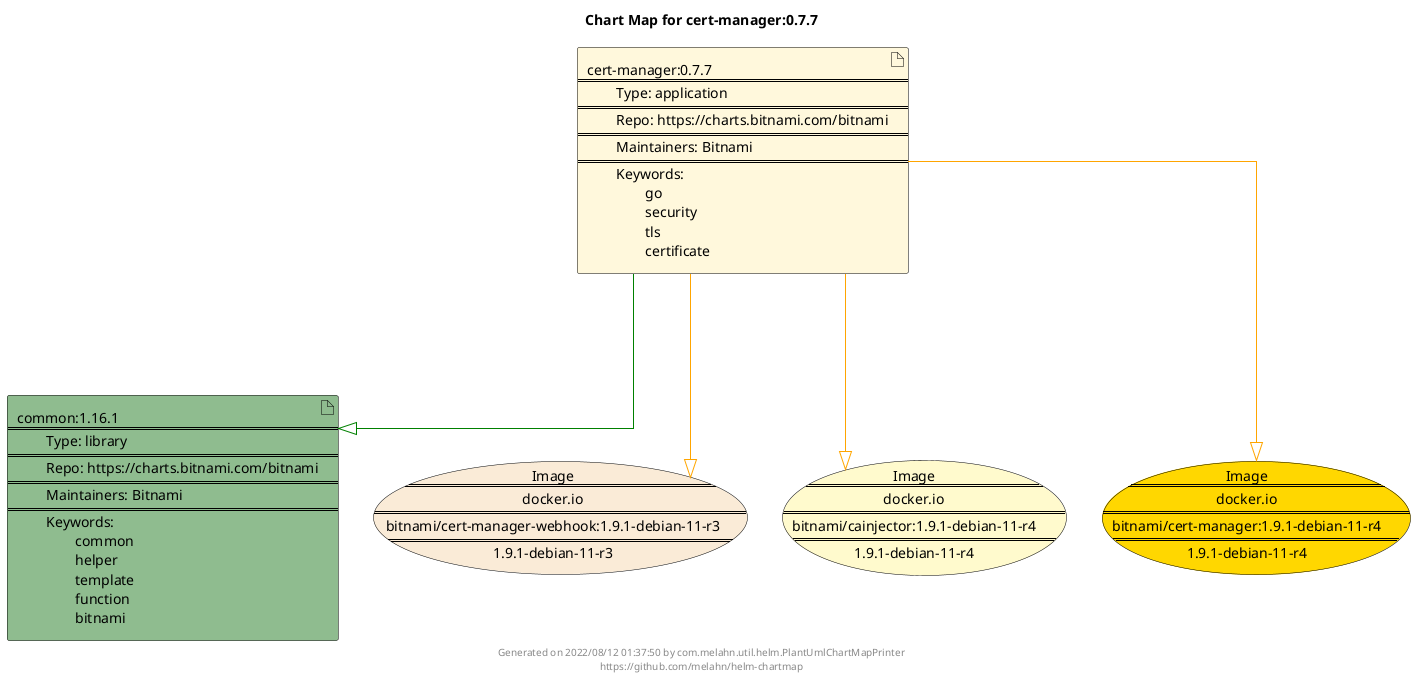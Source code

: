@startuml
skinparam linetype ortho
skinparam backgroundColor white
skinparam usecaseBorderColor black
skinparam usecaseArrowColor LightSlateGray
skinparam artifactBorderColor black
skinparam artifactArrowColor LightSlateGray

title Chart Map for cert-manager:0.7.7

'There are 2 referenced Helm Charts
artifact "common:1.16.1\n====\n\tType: library\n====\n\tRepo: https://charts.bitnami.com/bitnami\n====\n\tMaintainers: Bitnami\n====\n\tKeywords: \n\t\tcommon\n\t\thelper\n\t\ttemplate\n\t\tfunction\n\t\tbitnami" as common_1_16_1 #DarkSeaGreen
artifact "cert-manager:0.7.7\n====\n\tType: application\n====\n\tRepo: https://charts.bitnami.com/bitnami\n====\n\tMaintainers: Bitnami\n====\n\tKeywords: \n\t\tgo\n\t\tsecurity\n\t\ttls\n\t\tcertificate" as cert_manager_0_7_7 #Cornsilk

'There are 3 referenced Docker Images
usecase "Image\n====\ndocker.io\n====\nbitnami/cert-manager-webhook:1.9.1-debian-11-r3\n====\n1.9.1-debian-11-r3" as docker_io_bitnami_cert_manager_webhook_1_9_1_debian_11_r3 #AntiqueWhite
usecase "Image\n====\ndocker.io\n====\nbitnami/cainjector:1.9.1-debian-11-r4\n====\n1.9.1-debian-11-r4" as docker_io_bitnami_cainjector_1_9_1_debian_11_r4 #LemonChiffon
usecase "Image\n====\ndocker.io\n====\nbitnami/cert-manager:1.9.1-debian-11-r4\n====\n1.9.1-debian-11-r4" as docker_io_bitnami_cert_manager_1_9_1_debian_11_r4 #Gold

'Chart Dependencies
cert_manager_0_7_7--[#green]-|>common_1_16_1
cert_manager_0_7_7--[#orange]-|>docker_io_bitnami_cert_manager_webhook_1_9_1_debian_11_r3
cert_manager_0_7_7--[#orange]-|>docker_io_bitnami_cert_manager_1_9_1_debian_11_r4
cert_manager_0_7_7--[#orange]-|>docker_io_bitnami_cainjector_1_9_1_debian_11_r4

center footer Generated on 2022/08/12 01:37:50 by com.melahn.util.helm.PlantUmlChartMapPrinter\nhttps://github.com/melahn/helm-chartmap
@enduml

